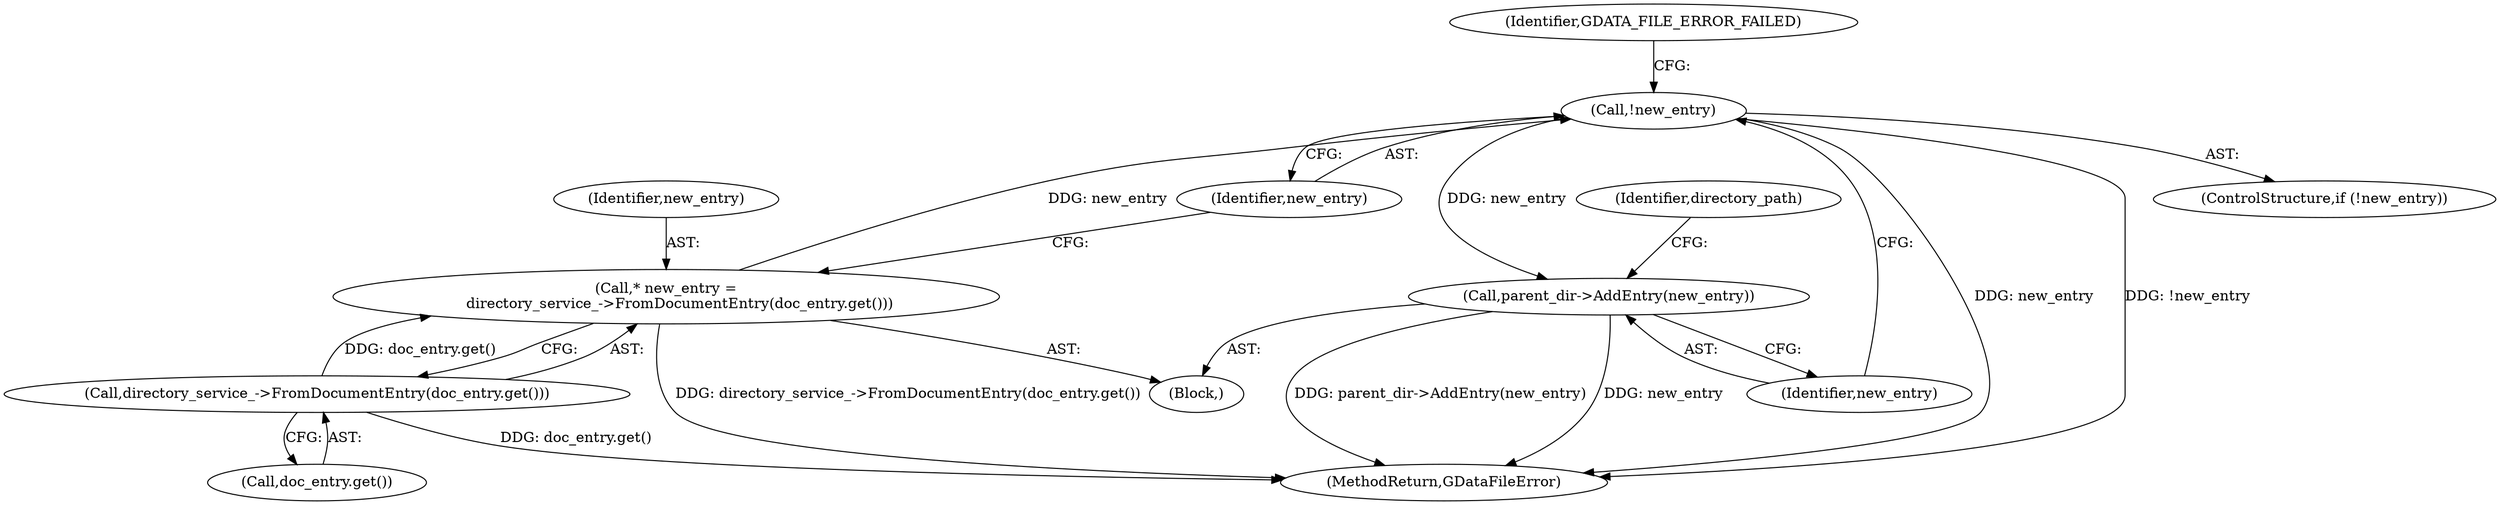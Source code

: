 digraph "0_Chrome_dd3b6fe574edad231c01c78e4647a74c38dc4178@pointer" {
"1000143" [label="(Call,!new_entry)"];
"1000138" [label="(Call,* new_entry =\n      directory_service_->FromDocumentEntry(doc_entry.get()))"];
"1000140" [label="(Call,directory_service_->FromDocumentEntry(doc_entry.get()))"];
"1000147" [label="(Call,parent_dir->AddEntry(new_entry))"];
"1000141" [label="(Call,doc_entry.get())"];
"1000144" [label="(Identifier,new_entry)"];
"1000103" [label="(Block,)"];
"1000147" [label="(Call,parent_dir->AddEntry(new_entry))"];
"1000150" [label="(Identifier,directory_path)"];
"1000146" [label="(Identifier,GDATA_FILE_ERROR_FAILED)"];
"1000139" [label="(Identifier,new_entry)"];
"1000140" [label="(Call,directory_service_->FromDocumentEntry(doc_entry.get()))"];
"1000142" [label="(ControlStructure,if (!new_entry))"];
"1000148" [label="(Identifier,new_entry)"];
"1000153" [label="(MethodReturn,GDataFileError)"];
"1000143" [label="(Call,!new_entry)"];
"1000138" [label="(Call,* new_entry =\n      directory_service_->FromDocumentEntry(doc_entry.get()))"];
"1000143" -> "1000142"  [label="AST: "];
"1000143" -> "1000144"  [label="CFG: "];
"1000144" -> "1000143"  [label="AST: "];
"1000146" -> "1000143"  [label="CFG: "];
"1000148" -> "1000143"  [label="CFG: "];
"1000143" -> "1000153"  [label="DDG: new_entry"];
"1000143" -> "1000153"  [label="DDG: !new_entry"];
"1000138" -> "1000143"  [label="DDG: new_entry"];
"1000143" -> "1000147"  [label="DDG: new_entry"];
"1000138" -> "1000103"  [label="AST: "];
"1000138" -> "1000140"  [label="CFG: "];
"1000139" -> "1000138"  [label="AST: "];
"1000140" -> "1000138"  [label="AST: "];
"1000144" -> "1000138"  [label="CFG: "];
"1000138" -> "1000153"  [label="DDG: directory_service_->FromDocumentEntry(doc_entry.get())"];
"1000140" -> "1000138"  [label="DDG: doc_entry.get()"];
"1000140" -> "1000141"  [label="CFG: "];
"1000141" -> "1000140"  [label="AST: "];
"1000140" -> "1000153"  [label="DDG: doc_entry.get()"];
"1000147" -> "1000103"  [label="AST: "];
"1000147" -> "1000148"  [label="CFG: "];
"1000148" -> "1000147"  [label="AST: "];
"1000150" -> "1000147"  [label="CFG: "];
"1000147" -> "1000153"  [label="DDG: parent_dir->AddEntry(new_entry)"];
"1000147" -> "1000153"  [label="DDG: new_entry"];
}
